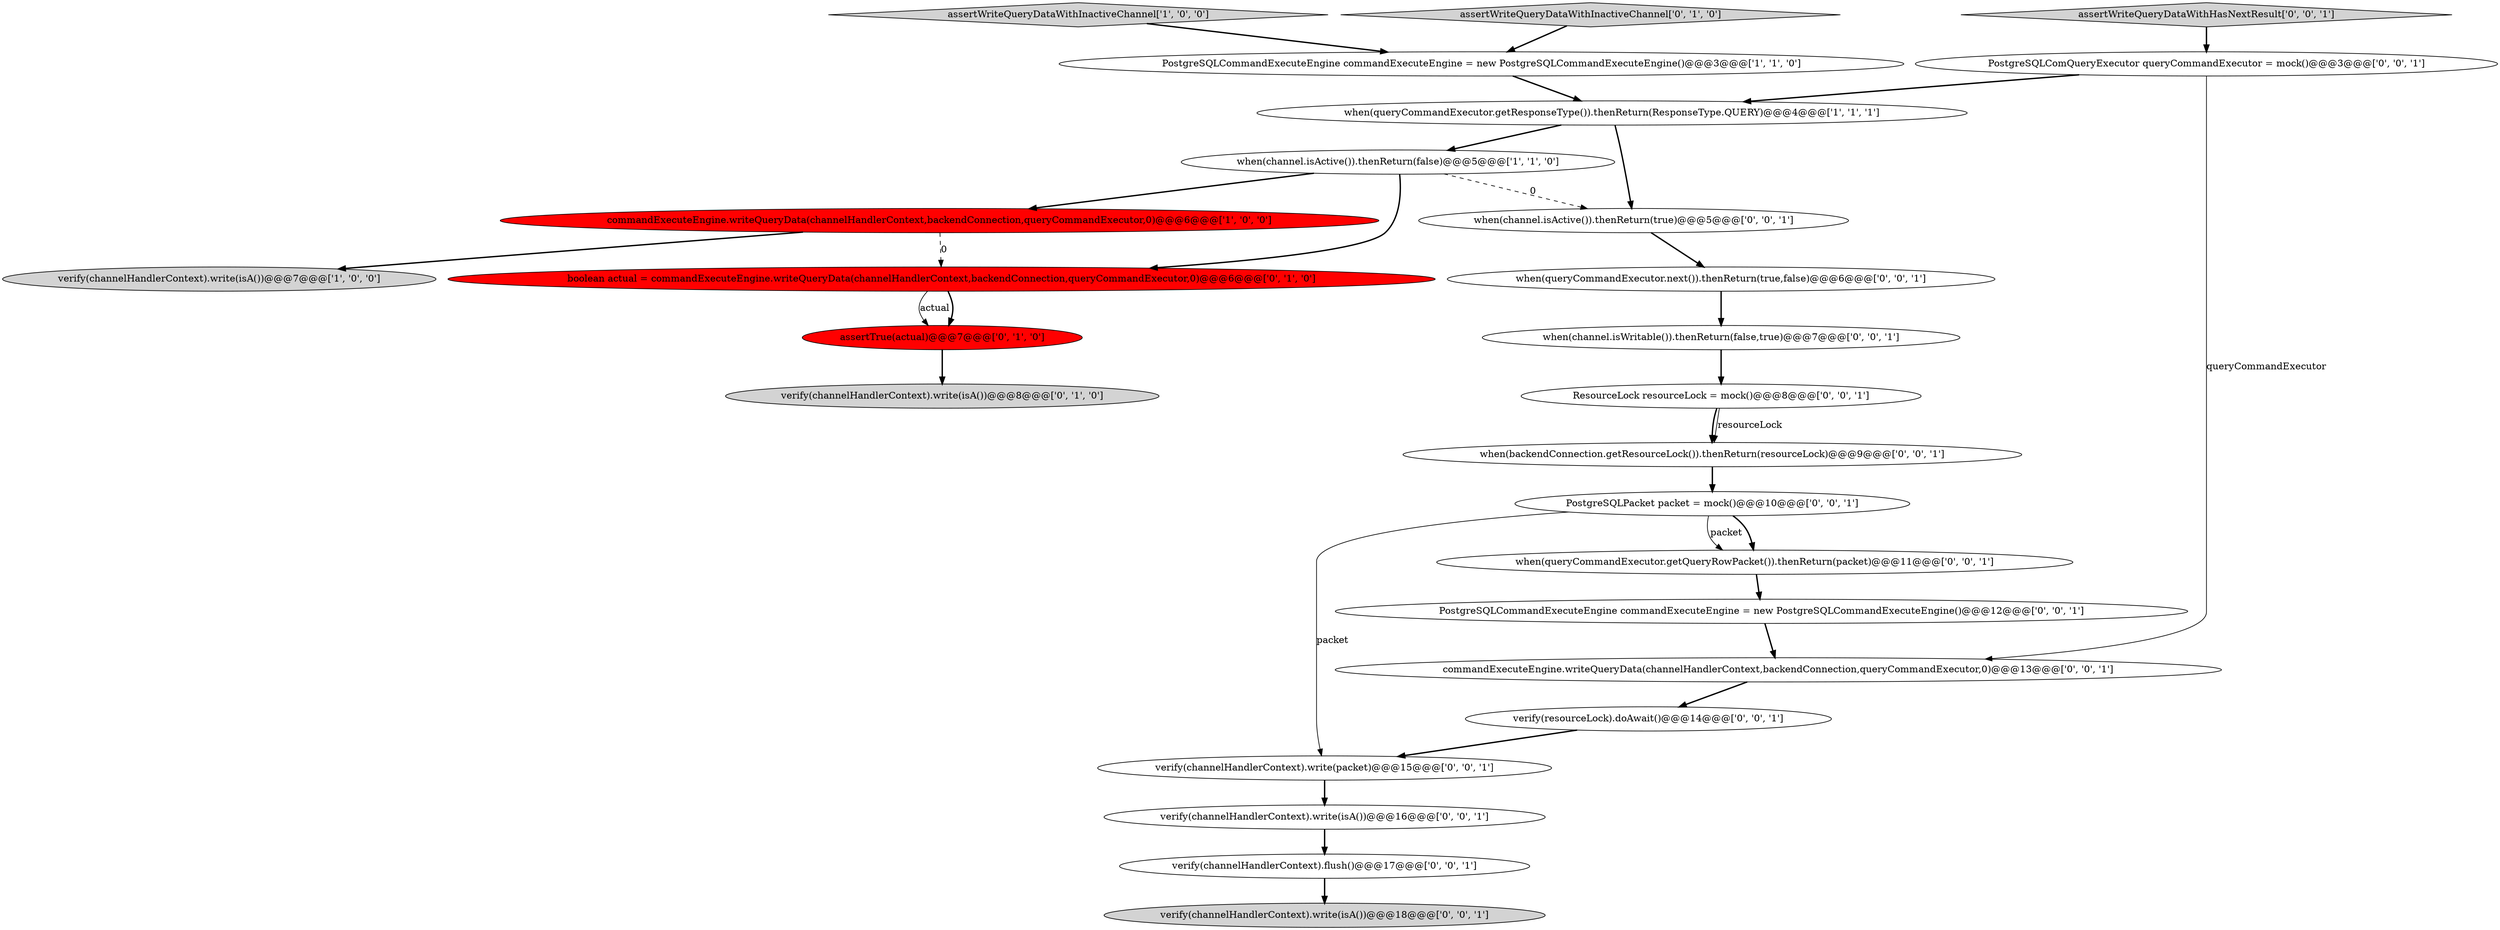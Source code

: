 digraph {
24 [style = filled, label = "verify(channelHandlerContext).flush()@@@17@@@['0', '0', '1']", fillcolor = white, shape = ellipse image = "AAA0AAABBB3BBB"];
18 [style = filled, label = "when(queryCommandExecutor.getQueryRowPacket()).thenReturn(packet)@@@11@@@['0', '0', '1']", fillcolor = white, shape = ellipse image = "AAA0AAABBB3BBB"];
6 [style = filled, label = "verify(channelHandlerContext).write(isA())@@@8@@@['0', '1', '0']", fillcolor = lightgray, shape = ellipse image = "AAA0AAABBB2BBB"];
23 [style = filled, label = "PostgreSQLComQueryExecutor queryCommandExecutor = mock()@@@3@@@['0', '0', '1']", fillcolor = white, shape = ellipse image = "AAA0AAABBB3BBB"];
11 [style = filled, label = "assertWriteQueryDataWithHasNextResult['0', '0', '1']", fillcolor = lightgray, shape = diamond image = "AAA0AAABBB3BBB"];
19 [style = filled, label = "ResourceLock resourceLock = mock()@@@8@@@['0', '0', '1']", fillcolor = white, shape = ellipse image = "AAA0AAABBB3BBB"];
17 [style = filled, label = "commandExecuteEngine.writeQueryData(channelHandlerContext,backendConnection,queryCommandExecutor,0)@@@13@@@['0', '0', '1']", fillcolor = white, shape = ellipse image = "AAA0AAABBB3BBB"];
20 [style = filled, label = "verify(resourceLock).doAwait()@@@14@@@['0', '0', '1']", fillcolor = white, shape = ellipse image = "AAA0AAABBB3BBB"];
14 [style = filled, label = "when(queryCommandExecutor.next()).thenReturn(true,false)@@@6@@@['0', '0', '1']", fillcolor = white, shape = ellipse image = "AAA0AAABBB3BBB"];
16 [style = filled, label = "PostgreSQLCommandExecuteEngine commandExecuteEngine = new PostgreSQLCommandExecuteEngine()@@@12@@@['0', '0', '1']", fillcolor = white, shape = ellipse image = "AAA0AAABBB3BBB"];
4 [style = filled, label = "commandExecuteEngine.writeQueryData(channelHandlerContext,backendConnection,queryCommandExecutor,0)@@@6@@@['1', '0', '0']", fillcolor = red, shape = ellipse image = "AAA1AAABBB1BBB"];
15 [style = filled, label = "when(backendConnection.getResourceLock()).thenReturn(resourceLock)@@@9@@@['0', '0', '1']", fillcolor = white, shape = ellipse image = "AAA0AAABBB3BBB"];
0 [style = filled, label = "when(queryCommandExecutor.getResponseType()).thenReturn(ResponseType.QUERY)@@@4@@@['1', '1', '1']", fillcolor = white, shape = ellipse image = "AAA0AAABBB1BBB"];
13 [style = filled, label = "verify(channelHandlerContext).write(packet)@@@15@@@['0', '0', '1']", fillcolor = white, shape = ellipse image = "AAA0AAABBB3BBB"];
12 [style = filled, label = "when(channel.isWritable()).thenReturn(false,true)@@@7@@@['0', '0', '1']", fillcolor = white, shape = ellipse image = "AAA0AAABBB3BBB"];
2 [style = filled, label = "verify(channelHandlerContext).write(isA())@@@7@@@['1', '0', '0']", fillcolor = lightgray, shape = ellipse image = "AAA0AAABBB1BBB"];
10 [style = filled, label = "PostgreSQLPacket packet = mock()@@@10@@@['0', '0', '1']", fillcolor = white, shape = ellipse image = "AAA0AAABBB3BBB"];
21 [style = filled, label = "verify(channelHandlerContext).write(isA())@@@16@@@['0', '0', '1']", fillcolor = white, shape = ellipse image = "AAA0AAABBB3BBB"];
3 [style = filled, label = "assertWriteQueryDataWithInactiveChannel['1', '0', '0']", fillcolor = lightgray, shape = diamond image = "AAA0AAABBB1BBB"];
25 [style = filled, label = "when(channel.isActive()).thenReturn(true)@@@5@@@['0', '0', '1']", fillcolor = white, shape = ellipse image = "AAA0AAABBB3BBB"];
9 [style = filled, label = "boolean actual = commandExecuteEngine.writeQueryData(channelHandlerContext,backendConnection,queryCommandExecutor,0)@@@6@@@['0', '1', '0']", fillcolor = red, shape = ellipse image = "AAA1AAABBB2BBB"];
5 [style = filled, label = "when(channel.isActive()).thenReturn(false)@@@5@@@['1', '1', '0']", fillcolor = white, shape = ellipse image = "AAA0AAABBB1BBB"];
1 [style = filled, label = "PostgreSQLCommandExecuteEngine commandExecuteEngine = new PostgreSQLCommandExecuteEngine()@@@3@@@['1', '1', '0']", fillcolor = white, shape = ellipse image = "AAA0AAABBB1BBB"];
22 [style = filled, label = "verify(channelHandlerContext).write(isA())@@@18@@@['0', '0', '1']", fillcolor = lightgray, shape = ellipse image = "AAA0AAABBB3BBB"];
7 [style = filled, label = "assertTrue(actual)@@@7@@@['0', '1', '0']", fillcolor = red, shape = ellipse image = "AAA1AAABBB2BBB"];
8 [style = filled, label = "assertWriteQueryDataWithInactiveChannel['0', '1', '0']", fillcolor = lightgray, shape = diamond image = "AAA0AAABBB2BBB"];
10->18 [style = bold, label=""];
15->10 [style = bold, label=""];
20->13 [style = bold, label=""];
3->1 [style = bold, label=""];
5->9 [style = bold, label=""];
10->13 [style = solid, label="packet"];
21->24 [style = bold, label=""];
23->17 [style = solid, label="queryCommandExecutor"];
1->0 [style = bold, label=""];
4->2 [style = bold, label=""];
25->14 [style = bold, label=""];
16->17 [style = bold, label=""];
5->25 [style = dashed, label="0"];
9->7 [style = bold, label=""];
24->22 [style = bold, label=""];
23->0 [style = bold, label=""];
19->15 [style = solid, label="resourceLock"];
9->7 [style = solid, label="actual"];
8->1 [style = bold, label=""];
4->9 [style = dashed, label="0"];
0->25 [style = bold, label=""];
14->12 [style = bold, label=""];
5->4 [style = bold, label=""];
7->6 [style = bold, label=""];
19->15 [style = bold, label=""];
12->19 [style = bold, label=""];
10->18 [style = solid, label="packet"];
13->21 [style = bold, label=""];
11->23 [style = bold, label=""];
0->5 [style = bold, label=""];
17->20 [style = bold, label=""];
18->16 [style = bold, label=""];
}
